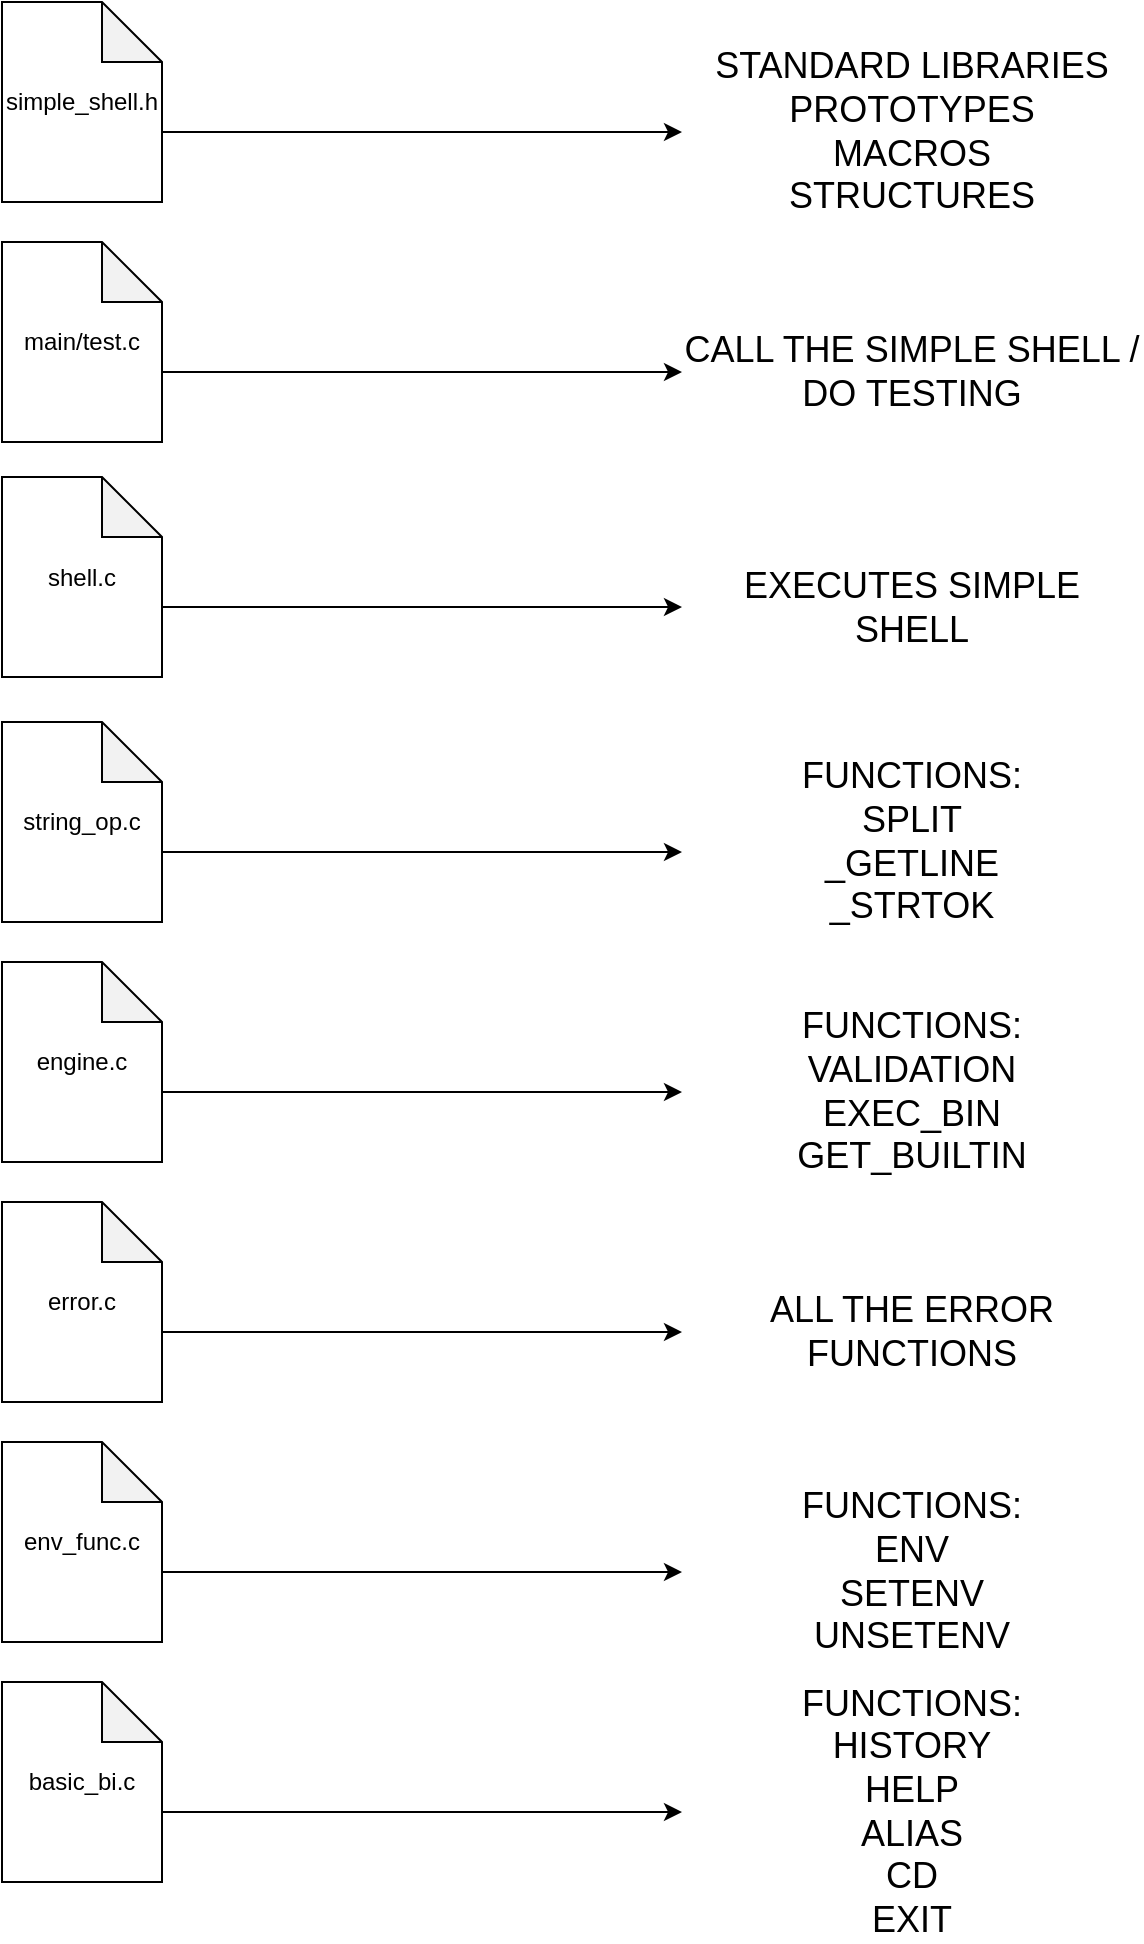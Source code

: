 <mxfile version="10.6.0" type="device"><diagram id="jOmSv8LAnQpNW1Jod7VH" name="Page-1"><mxGraphModel dx="1014" dy="589" grid="1" gridSize="10" guides="1" tooltips="1" connect="1" arrows="1" fold="1" page="1" pageScale="1" pageWidth="850" pageHeight="1100" math="0" shadow="0"><root><mxCell id="0"/><mxCell id="1" parent="0"/><mxCell id="oz_Fr1l0tQTDGOccR7G--3" value="simple_shell.h" style="shape=note;whiteSpace=wrap;html=1;backgroundOutline=1;darkOpacity=0.05;" vertex="1" parent="1"><mxGeometry x="80" y="10" width="80" height="100" as="geometry"/></mxCell><mxCell id="oz_Fr1l0tQTDGOccR7G--4" value="STANDARD LIBRARIES&lt;br style=&quot;font-size: 18px;&quot;&gt;PROTOTYPES&lt;br style=&quot;font-size: 18px;&quot;&gt;MACROS&lt;br style=&quot;font-size: 18px;&quot;&gt;STRUCTURES&lt;br style=&quot;font-size: 18px;&quot;&gt;" style="text;html=1;strokeColor=none;fillColor=none;align=center;verticalAlign=middle;whiteSpace=wrap;rounded=0;fontSize=18;" vertex="1" parent="1"><mxGeometry x="420" y="15" width="230" height="120" as="geometry"/></mxCell><mxCell id="oz_Fr1l0tQTDGOccR7G--5" value="" style="endArrow=classic;html=1;fontSize=18;exitX=0;exitY=0;exitDx=80;exitDy=65;exitPerimeter=0;" edge="1" parent="1" source="oz_Fr1l0tQTDGOccR7G--3"><mxGeometry width="50" height="50" relative="1" as="geometry"><mxPoint x="80" y="205" as="sourcePoint"/><mxPoint x="420" y="75" as="targetPoint"/><Array as="points"><mxPoint x="420" y="75"/></Array></mxGeometry></mxCell><mxCell id="oz_Fr1l0tQTDGOccR7G--6" value="error.c" style="shape=note;whiteSpace=wrap;html=1;backgroundOutline=1;darkOpacity=0.05;" vertex="1" parent="1"><mxGeometry x="80" y="610" width="80" height="100" as="geometry"/></mxCell><mxCell id="oz_Fr1l0tQTDGOccR7G--7" value="ALL THE ERROR FUNCTIONS&lt;br style=&quot;font-size: 18px&quot;&gt;" style="text;html=1;strokeColor=none;fillColor=none;align=center;verticalAlign=middle;whiteSpace=wrap;rounded=0;fontSize=18;" vertex="1" parent="1"><mxGeometry x="420" y="615" width="230" height="120" as="geometry"/></mxCell><mxCell id="oz_Fr1l0tQTDGOccR7G--8" value="" style="endArrow=classic;html=1;fontSize=18;exitX=0;exitY=0;exitDx=80;exitDy=65;exitPerimeter=0;" edge="1" parent="1" source="oz_Fr1l0tQTDGOccR7G--6"><mxGeometry width="50" height="50" relative="1" as="geometry"><mxPoint x="80" y="805" as="sourcePoint"/><mxPoint x="420" y="675" as="targetPoint"/><Array as="points"><mxPoint x="420" y="675"/></Array></mxGeometry></mxCell><mxCell id="oz_Fr1l0tQTDGOccR7G--9" value="env_func.c" style="shape=note;whiteSpace=wrap;html=1;backgroundOutline=1;darkOpacity=0.05;" vertex="1" parent="1"><mxGeometry x="80" y="730" width="80" height="100" as="geometry"/></mxCell><mxCell id="oz_Fr1l0tQTDGOccR7G--10" value="FUNCTIONS:&lt;br&gt;ENV&lt;br&gt;SETENV&lt;br&gt;UNSETENV&lt;br&gt;" style="text;html=1;strokeColor=none;fillColor=none;align=center;verticalAlign=middle;whiteSpace=wrap;rounded=0;fontSize=18;" vertex="1" parent="1"><mxGeometry x="420" y="735" width="230" height="120" as="geometry"/></mxCell><mxCell id="oz_Fr1l0tQTDGOccR7G--11" value="" style="endArrow=classic;html=1;fontSize=18;exitX=0;exitY=0;exitDx=80;exitDy=65;exitPerimeter=0;" edge="1" parent="1" source="oz_Fr1l0tQTDGOccR7G--9"><mxGeometry width="50" height="50" relative="1" as="geometry"><mxPoint x="80" y="925" as="sourcePoint"/><mxPoint x="420" y="795" as="targetPoint"/><Array as="points"><mxPoint x="420" y="795"/></Array></mxGeometry></mxCell><mxCell id="oz_Fr1l0tQTDGOccR7G--12" value="main/test.c" style="shape=note;whiteSpace=wrap;html=1;backgroundOutline=1;darkOpacity=0.05;" vertex="1" parent="1"><mxGeometry x="80" y="130" width="80" height="100" as="geometry"/></mxCell><mxCell id="oz_Fr1l0tQTDGOccR7G--13" value="CALL THE SIMPLE SHELL / DO TESTING&lt;br style=&quot;font-size: 18px&quot;&gt;" style="text;html=1;strokeColor=none;fillColor=none;align=center;verticalAlign=middle;whiteSpace=wrap;rounded=0;fontSize=18;" vertex="1" parent="1"><mxGeometry x="420" y="135" width="230" height="120" as="geometry"/></mxCell><mxCell id="oz_Fr1l0tQTDGOccR7G--14" value="" style="endArrow=classic;html=1;fontSize=18;exitX=0;exitY=0;exitDx=80;exitDy=65;exitPerimeter=0;" edge="1" parent="1" source="oz_Fr1l0tQTDGOccR7G--12"><mxGeometry width="50" height="50" relative="1" as="geometry"><mxPoint x="80" y="325" as="sourcePoint"/><mxPoint x="420" y="195" as="targetPoint"/><Array as="points"><mxPoint x="420" y="195"/></Array></mxGeometry></mxCell><mxCell id="oz_Fr1l0tQTDGOccR7G--15" value="shell.c" style="shape=note;whiteSpace=wrap;html=1;backgroundOutline=1;darkOpacity=0.05;" vertex="1" parent="1"><mxGeometry x="80" y="247.5" width="80" height="100" as="geometry"/></mxCell><mxCell id="oz_Fr1l0tQTDGOccR7G--16" value="EXECUTES SIMPLE SHELL&lt;br style=&quot;font-size: 18px&quot;&gt;" style="text;html=1;strokeColor=none;fillColor=none;align=center;verticalAlign=middle;whiteSpace=wrap;rounded=0;fontSize=18;" vertex="1" parent="1"><mxGeometry x="420" y="252.5" width="230" height="120" as="geometry"/></mxCell><mxCell id="oz_Fr1l0tQTDGOccR7G--17" value="" style="endArrow=classic;html=1;fontSize=18;exitX=0;exitY=0;exitDx=80;exitDy=65;exitPerimeter=0;" edge="1" parent="1" source="oz_Fr1l0tQTDGOccR7G--15"><mxGeometry width="50" height="50" relative="1" as="geometry"><mxPoint x="80" y="442.5" as="sourcePoint"/><mxPoint x="420" y="312.5" as="targetPoint"/><Array as="points"><mxPoint x="420" y="312.5"/></Array></mxGeometry></mxCell><mxCell id="oz_Fr1l0tQTDGOccR7G--18" value="string_op.c" style="shape=note;whiteSpace=wrap;html=1;backgroundOutline=1;darkOpacity=0.05;" vertex="1" parent="1"><mxGeometry x="80" y="370" width="80" height="100" as="geometry"/></mxCell><mxCell id="oz_Fr1l0tQTDGOccR7G--19" value="FUNCTIONS:&lt;br&gt;SPLIT&lt;br&gt;_GETLINE&lt;br&gt;_STRTOK&lt;br style=&quot;font-size: 18px&quot;&gt;" style="text;html=1;strokeColor=none;fillColor=none;align=center;verticalAlign=middle;whiteSpace=wrap;rounded=0;fontSize=18;" vertex="1" parent="1"><mxGeometry x="420" y="370" width="230" height="120" as="geometry"/></mxCell><mxCell id="oz_Fr1l0tQTDGOccR7G--20" value="" style="endArrow=classic;html=1;fontSize=18;exitX=0;exitY=0;exitDx=80;exitDy=65;exitPerimeter=0;" edge="1" parent="1" source="oz_Fr1l0tQTDGOccR7G--18"><mxGeometry width="50" height="50" relative="1" as="geometry"><mxPoint x="80" y="565" as="sourcePoint"/><mxPoint x="420" y="435" as="targetPoint"/><Array as="points"><mxPoint x="420" y="435"/></Array></mxGeometry></mxCell><mxCell id="oz_Fr1l0tQTDGOccR7G--21" value="engine.c" style="shape=note;whiteSpace=wrap;html=1;backgroundOutline=1;darkOpacity=0.05;" vertex="1" parent="1"><mxGeometry x="80" y="490" width="80" height="100" as="geometry"/></mxCell><mxCell id="oz_Fr1l0tQTDGOccR7G--22" value="FUNCTIONS:&lt;br&gt;VALIDATION&lt;br&gt;EXEC_BIN&lt;br&gt;GET_BUILTIN&lt;br style=&quot;font-size: 18px&quot;&gt;" style="text;html=1;strokeColor=none;fillColor=none;align=center;verticalAlign=middle;whiteSpace=wrap;rounded=0;fontSize=18;" vertex="1" parent="1"><mxGeometry x="420" y="495" width="230" height="120" as="geometry"/></mxCell><mxCell id="oz_Fr1l0tQTDGOccR7G--23" value="" style="endArrow=classic;html=1;fontSize=18;exitX=0;exitY=0;exitDx=80;exitDy=65;exitPerimeter=0;" edge="1" parent="1" source="oz_Fr1l0tQTDGOccR7G--21"><mxGeometry width="50" height="50" relative="1" as="geometry"><mxPoint x="80" y="685" as="sourcePoint"/><mxPoint x="420" y="555" as="targetPoint"/><Array as="points"><mxPoint x="420" y="555"/></Array></mxGeometry></mxCell><mxCell id="oz_Fr1l0tQTDGOccR7G--24" value="basic_bi.c" style="shape=note;whiteSpace=wrap;html=1;backgroundOutline=1;darkOpacity=0.05;" vertex="1" parent="1"><mxGeometry x="80" y="850" width="80" height="100" as="geometry"/></mxCell><mxCell id="oz_Fr1l0tQTDGOccR7G--25" value="FUNCTIONS:&lt;br&gt;HISTORY&lt;br&gt;HELP&lt;br&gt;ALIAS&lt;br&gt;CD&lt;br&gt;EXIT&lt;br&gt;" style="text;html=1;strokeColor=none;fillColor=none;align=center;verticalAlign=middle;whiteSpace=wrap;rounded=0;fontSize=18;" vertex="1" parent="1"><mxGeometry x="420" y="855" width="230" height="120" as="geometry"/></mxCell><mxCell id="oz_Fr1l0tQTDGOccR7G--26" value="" style="endArrow=classic;html=1;fontSize=18;exitX=0;exitY=0;exitDx=80;exitDy=65;exitPerimeter=0;" edge="1" parent="1" source="oz_Fr1l0tQTDGOccR7G--24"><mxGeometry width="50" height="50" relative="1" as="geometry"><mxPoint x="80" y="1045" as="sourcePoint"/><mxPoint x="420" y="915" as="targetPoint"/><Array as="points"><mxPoint x="420" y="915"/></Array></mxGeometry></mxCell></root></mxGraphModel></diagram></mxfile>
